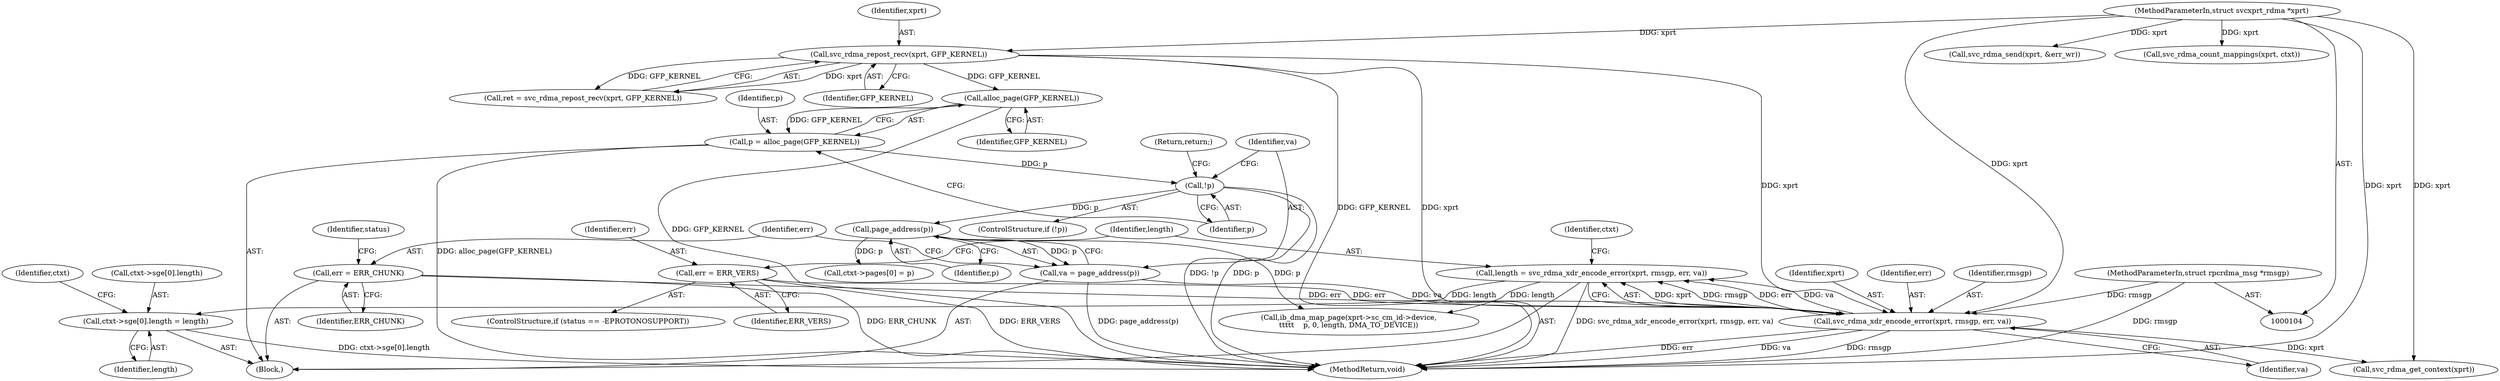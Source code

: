 digraph "1_linux_c70422f760c120480fee4de6c38804c72aa26bc1_39@array" {
"1000188" [label="(Call,ctxt->sge[0].length = length)"];
"1000147" [label="(Call,length = svc_rdma_xdr_encode_error(xprt, rmsgp, err, va))"];
"1000149" [label="(Call,svc_rdma_xdr_encode_error(xprt, rmsgp, err, va))"];
"1000118" [label="(Call,svc_rdma_repost_recv(xprt, GFP_KERNEL))"];
"1000105" [label="(MethodParameterIn,struct svcxprt_rdma *xprt)"];
"1000106" [label="(MethodParameterIn,struct rpcrdma_msg *rmsgp)"];
"1000144" [label="(Call,err = ERR_VERS)"];
"1000136" [label="(Call,err = ERR_CHUNK)"];
"1000132" [label="(Call,va = page_address(p))"];
"1000134" [label="(Call,page_address(p))"];
"1000129" [label="(Call,!p)"];
"1000124" [label="(Call,p = alloc_page(GFP_KERNEL))"];
"1000126" [label="(Call,alloc_page(GFP_KERNEL))"];
"1000118" [label="(Call,svc_rdma_repost_recv(xprt, GFP_KERNEL))"];
"1000125" [label="(Identifier,p)"];
"1000138" [label="(Identifier,ERR_CHUNK)"];
"1000149" [label="(Call,svc_rdma_xdr_encode_error(xprt, rmsgp, err, va))"];
"1000284" [label="(Call,svc_rdma_send(xprt, &err_wr))"];
"1000155" [label="(Identifier,ctxt)"];
"1000153" [label="(Identifier,va)"];
"1000141" [label="(Identifier,status)"];
"1000201" [label="(Identifier,ctxt)"];
"1000156" [label="(Call,svc_rdma_get_context(xprt))"];
"1000236" [label="(Call,svc_rdma_count_mappings(xprt, ctxt))"];
"1000146" [label="(Identifier,ERR_VERS)"];
"1000127" [label="(Identifier,GFP_KERNEL)"];
"1000150" [label="(Identifier,xprt)"];
"1000144" [label="(Call,err = ERR_VERS)"];
"1000136" [label="(Call,err = ERR_CHUNK)"];
"1000145" [label="(Identifier,err)"];
"1000152" [label="(Identifier,err)"];
"1000189" [label="(Call,ctxt->sge[0].length)"];
"1000106" [label="(MethodParameterIn,struct rpcrdma_msg *rmsgp)"];
"1000205" [label="(Call,ib_dma_map_page(xprt->sc_cm_id->device,\n\t\t\t\t\t    p, 0, length, DMA_TO_DEVICE))"];
"1000151" [label="(Identifier,rmsgp)"];
"1000129" [label="(Call,!p)"];
"1000188" [label="(Call,ctxt->sge[0].length = length)"];
"1000126" [label="(Call,alloc_page(GFP_KERNEL))"];
"1000119" [label="(Identifier,xprt)"];
"1000124" [label="(Call,p = alloc_page(GFP_KERNEL))"];
"1000148" [label="(Identifier,length)"];
"1000147" [label="(Call,length = svc_rdma_xdr_encode_error(xprt, rmsgp, err, va))"];
"1000299" [label="(MethodReturn,void)"];
"1000120" [label="(Identifier,GFP_KERNEL)"];
"1000130" [label="(Identifier,p)"];
"1000108" [label="(Block,)"];
"1000131" [label="(Return,return;)"];
"1000134" [label="(Call,page_address(p))"];
"1000132" [label="(Call,va = page_address(p))"];
"1000135" [label="(Identifier,p)"];
"1000116" [label="(Call,ret = svc_rdma_repost_recv(xprt, GFP_KERNEL))"];
"1000139" [label="(ControlStructure,if (status == -EPROTONOSUPPORT))"];
"1000133" [label="(Identifier,va)"];
"1000128" [label="(ControlStructure,if (!p))"];
"1000168" [label="(Call,ctxt->pages[0] = p)"];
"1000105" [label="(MethodParameterIn,struct svcxprt_rdma *xprt)"];
"1000137" [label="(Identifier,err)"];
"1000196" [label="(Identifier,length)"];
"1000188" -> "1000108"  [label="AST: "];
"1000188" -> "1000196"  [label="CFG: "];
"1000189" -> "1000188"  [label="AST: "];
"1000196" -> "1000188"  [label="AST: "];
"1000201" -> "1000188"  [label="CFG: "];
"1000188" -> "1000299"  [label="DDG: ctxt->sge[0].length"];
"1000147" -> "1000188"  [label="DDG: length"];
"1000147" -> "1000108"  [label="AST: "];
"1000147" -> "1000149"  [label="CFG: "];
"1000148" -> "1000147"  [label="AST: "];
"1000149" -> "1000147"  [label="AST: "];
"1000155" -> "1000147"  [label="CFG: "];
"1000147" -> "1000299"  [label="DDG: svc_rdma_xdr_encode_error(xprt, rmsgp, err, va)"];
"1000149" -> "1000147"  [label="DDG: xprt"];
"1000149" -> "1000147"  [label="DDG: rmsgp"];
"1000149" -> "1000147"  [label="DDG: err"];
"1000149" -> "1000147"  [label="DDG: va"];
"1000147" -> "1000205"  [label="DDG: length"];
"1000149" -> "1000153"  [label="CFG: "];
"1000150" -> "1000149"  [label="AST: "];
"1000151" -> "1000149"  [label="AST: "];
"1000152" -> "1000149"  [label="AST: "];
"1000153" -> "1000149"  [label="AST: "];
"1000149" -> "1000299"  [label="DDG: rmsgp"];
"1000149" -> "1000299"  [label="DDG: err"];
"1000149" -> "1000299"  [label="DDG: va"];
"1000118" -> "1000149"  [label="DDG: xprt"];
"1000105" -> "1000149"  [label="DDG: xprt"];
"1000106" -> "1000149"  [label="DDG: rmsgp"];
"1000144" -> "1000149"  [label="DDG: err"];
"1000136" -> "1000149"  [label="DDG: err"];
"1000132" -> "1000149"  [label="DDG: va"];
"1000149" -> "1000156"  [label="DDG: xprt"];
"1000118" -> "1000116"  [label="AST: "];
"1000118" -> "1000120"  [label="CFG: "];
"1000119" -> "1000118"  [label="AST: "];
"1000120" -> "1000118"  [label="AST: "];
"1000116" -> "1000118"  [label="CFG: "];
"1000118" -> "1000299"  [label="DDG: GFP_KERNEL"];
"1000118" -> "1000299"  [label="DDG: xprt"];
"1000118" -> "1000116"  [label="DDG: xprt"];
"1000118" -> "1000116"  [label="DDG: GFP_KERNEL"];
"1000105" -> "1000118"  [label="DDG: xprt"];
"1000118" -> "1000126"  [label="DDG: GFP_KERNEL"];
"1000105" -> "1000104"  [label="AST: "];
"1000105" -> "1000299"  [label="DDG: xprt"];
"1000105" -> "1000156"  [label="DDG: xprt"];
"1000105" -> "1000236"  [label="DDG: xprt"];
"1000105" -> "1000284"  [label="DDG: xprt"];
"1000106" -> "1000104"  [label="AST: "];
"1000106" -> "1000299"  [label="DDG: rmsgp"];
"1000144" -> "1000139"  [label="AST: "];
"1000144" -> "1000146"  [label="CFG: "];
"1000145" -> "1000144"  [label="AST: "];
"1000146" -> "1000144"  [label="AST: "];
"1000148" -> "1000144"  [label="CFG: "];
"1000144" -> "1000299"  [label="DDG: ERR_VERS"];
"1000136" -> "1000108"  [label="AST: "];
"1000136" -> "1000138"  [label="CFG: "];
"1000137" -> "1000136"  [label="AST: "];
"1000138" -> "1000136"  [label="AST: "];
"1000141" -> "1000136"  [label="CFG: "];
"1000136" -> "1000299"  [label="DDG: ERR_CHUNK"];
"1000132" -> "1000108"  [label="AST: "];
"1000132" -> "1000134"  [label="CFG: "];
"1000133" -> "1000132"  [label="AST: "];
"1000134" -> "1000132"  [label="AST: "];
"1000137" -> "1000132"  [label="CFG: "];
"1000132" -> "1000299"  [label="DDG: page_address(p)"];
"1000134" -> "1000132"  [label="DDG: p"];
"1000134" -> "1000135"  [label="CFG: "];
"1000135" -> "1000134"  [label="AST: "];
"1000129" -> "1000134"  [label="DDG: p"];
"1000134" -> "1000168"  [label="DDG: p"];
"1000134" -> "1000205"  [label="DDG: p"];
"1000129" -> "1000128"  [label="AST: "];
"1000129" -> "1000130"  [label="CFG: "];
"1000130" -> "1000129"  [label="AST: "];
"1000131" -> "1000129"  [label="CFG: "];
"1000133" -> "1000129"  [label="CFG: "];
"1000129" -> "1000299"  [label="DDG: p"];
"1000129" -> "1000299"  [label="DDG: !p"];
"1000124" -> "1000129"  [label="DDG: p"];
"1000124" -> "1000108"  [label="AST: "];
"1000124" -> "1000126"  [label="CFG: "];
"1000125" -> "1000124"  [label="AST: "];
"1000126" -> "1000124"  [label="AST: "];
"1000130" -> "1000124"  [label="CFG: "];
"1000124" -> "1000299"  [label="DDG: alloc_page(GFP_KERNEL)"];
"1000126" -> "1000124"  [label="DDG: GFP_KERNEL"];
"1000126" -> "1000127"  [label="CFG: "];
"1000127" -> "1000126"  [label="AST: "];
"1000126" -> "1000299"  [label="DDG: GFP_KERNEL"];
}
